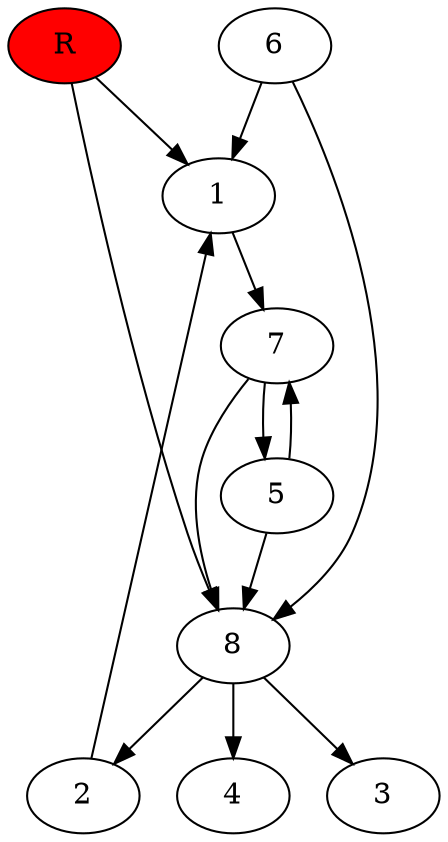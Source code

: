 digraph prb62280 {
	1
	2
	3
	4
	5
	6
	7
	8
	R [fillcolor="#ff0000" style=filled]
	1 -> 7
	2 -> 1
	5 -> 7
	5 -> 8
	6 -> 1
	6 -> 8
	7 -> 5
	7 -> 8
	8 -> 2
	8 -> 3
	8 -> 4
	R -> 1
	R -> 8
}
